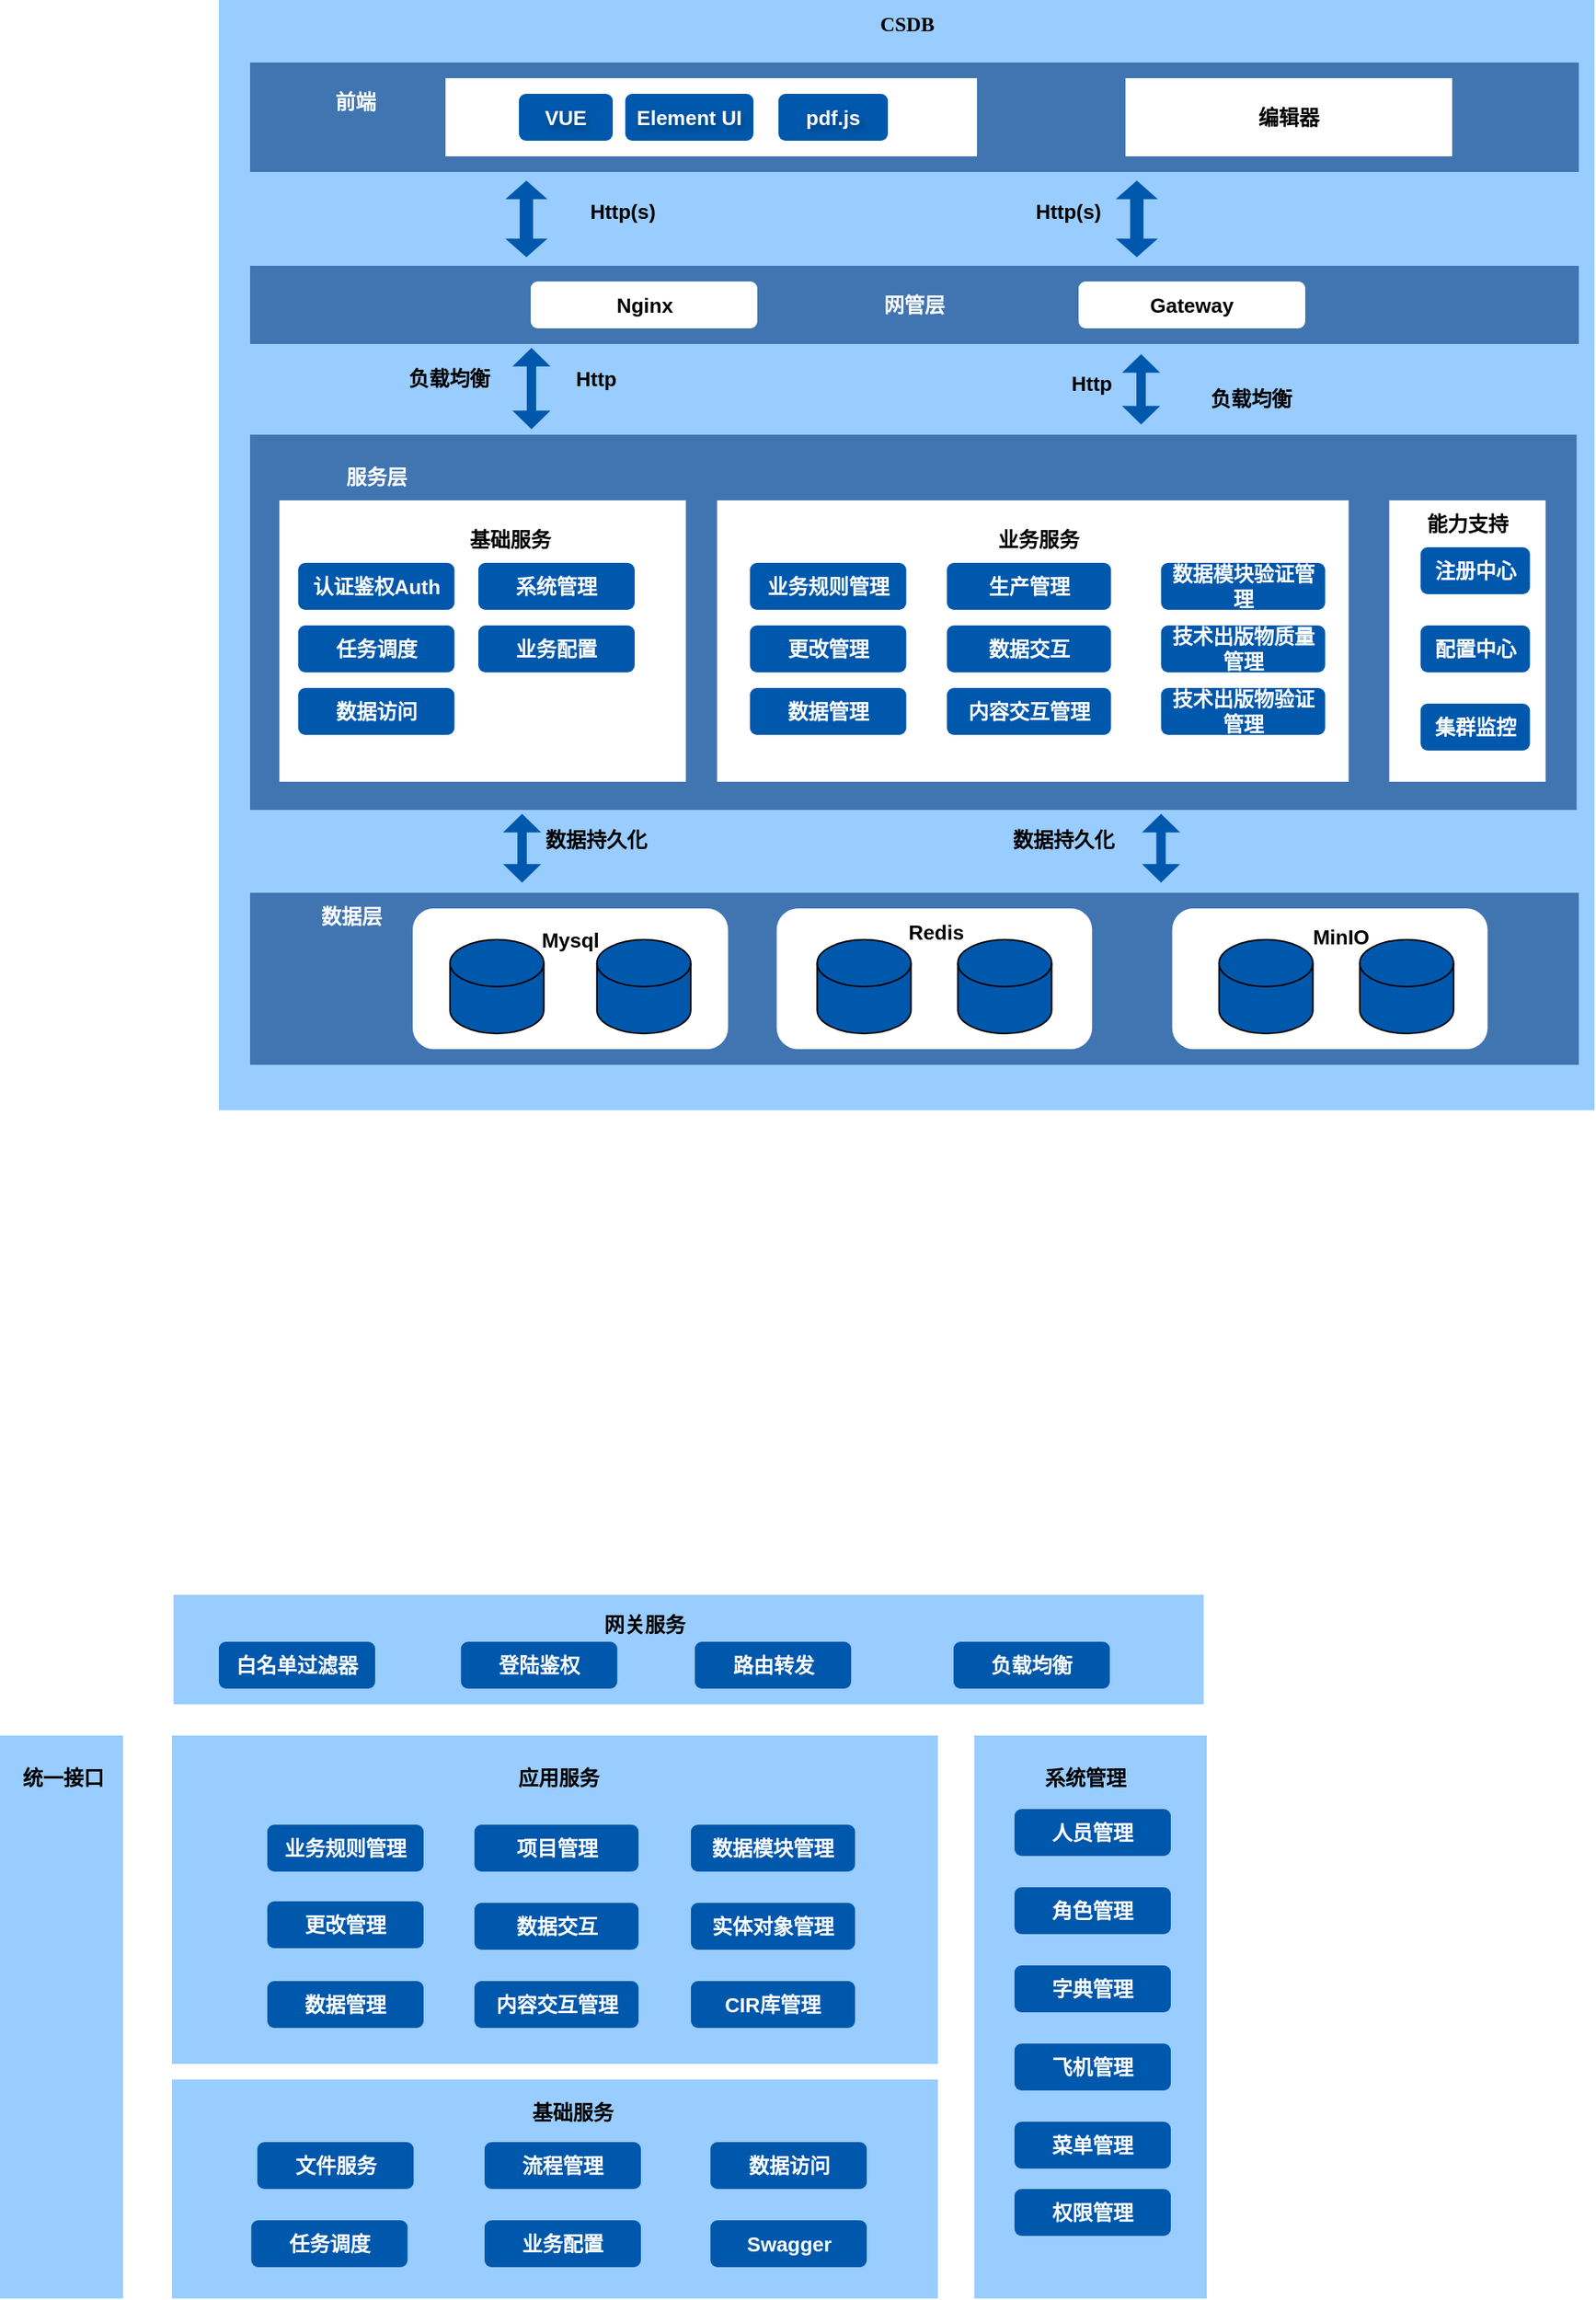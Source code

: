 <mxfile version="24.8.6">
  <diagram name="第 1 页" id="MC3SeXV3v_UTB19OIkOF">
    <mxGraphModel dx="1737" dy="490" grid="1" gridSize="10" guides="1" tooltips="1" connect="1" arrows="1" fold="1" page="1" pageScale="1" pageWidth="827" pageHeight="1169" math="0" shadow="0">
      <root>
        <mxCell id="0" />
        <mxCell id="1" parent="0" />
        <mxCell id="hNEyw_A3VmkTXlXItFcU-1" value="" style="rounded=0;whiteSpace=wrap;html=1;fillColor=#99CCFF;strokeColor=none;" vertex="1" parent="1">
          <mxGeometry x="50" y="130" width="880" height="710" as="geometry" />
        </mxCell>
        <mxCell id="hNEyw_A3VmkTXlXItFcU-2" value="" style="rounded=0;whiteSpace=wrap;html=1;fillColor=#4175B1;strokeColor=none;" vertex="1" parent="1">
          <mxGeometry x="70" y="408" width="848.63" height="240" as="geometry" />
        </mxCell>
        <mxCell id="hNEyw_A3VmkTXlXItFcU-3" value="" style="rounded=0;whiteSpace=wrap;html=1;fillColor=#4175B1;strokeColor=none;" vertex="1" parent="1">
          <mxGeometry x="70" y="701" width="850" height="110" as="geometry" />
        </mxCell>
        <mxCell id="hNEyw_A3VmkTXlXItFcU-4" value="" style="rounded=1;whiteSpace=wrap;html=1;dashed=1;fontStyle=1;fontSize=13;fillColor=#FFFFFF;strokeColor=none;" vertex="1" parent="1">
          <mxGeometry x="174.01" y="711" width="201.75" height="90" as="geometry" />
        </mxCell>
        <mxCell id="hNEyw_A3VmkTXlXItFcU-5" value="" style="rounded=0;whiteSpace=wrap;html=1;fontStyle=1;fontSize=13;fillColor=#FFFFFF;strokeColor=none;" vertex="1" parent="1">
          <mxGeometry x="88.75" y="450" width="260" height="180" as="geometry" />
        </mxCell>
        <mxCell id="hNEyw_A3VmkTXlXItFcU-6" value="" style="rounded=0;whiteSpace=wrap;html=1;fontStyle=1;fontSize=13;fillColor=#FFFFFF;strokeColor=none;" vertex="1" parent="1">
          <mxGeometry x="798.75" y="450" width="100" height="180" as="geometry" />
        </mxCell>
        <mxCell id="hNEyw_A3VmkTXlXItFcU-7" value="注册中心" style="rounded=1;whiteSpace=wrap;html=1;fontStyle=1;fontSize=13;strokeColor=none;fillColor=#0058AC;fontColor=#FFFFFF;" vertex="1" parent="1">
          <mxGeometry x="818.75" y="480" width="70" height="30" as="geometry" />
        </mxCell>
        <mxCell id="hNEyw_A3VmkTXlXItFcU-8" value="配置中心" style="rounded=1;whiteSpace=wrap;html=1;fontStyle=1;fontSize=13;strokeColor=none;fillColor=#0058AC;fontColor=#FFFFFF;" vertex="1" parent="1">
          <mxGeometry x="818.75" y="530" width="70" height="30" as="geometry" />
        </mxCell>
        <mxCell id="hNEyw_A3VmkTXlXItFcU-9" value="集群监控" style="rounded=1;whiteSpace=wrap;html=1;fontStyle=1;fontSize=13;strokeColor=none;fillColor=#0058AC;fontColor=#FFFFFF;" vertex="1" parent="1">
          <mxGeometry x="818.75" y="580" width="70" height="30" as="geometry" />
        </mxCell>
        <mxCell id="hNEyw_A3VmkTXlXItFcU-10" value="数据层" style="text;html=1;align=center;verticalAlign=middle;whiteSpace=wrap;rounded=0;fontStyle=1;fontSize=13;strokeColor=none;fontColor=#FFFFFF;" vertex="1" parent="1">
          <mxGeometry x="104.63" y="701" width="60" height="30" as="geometry" />
        </mxCell>
        <mxCell id="hNEyw_A3VmkTXlXItFcU-11" value="" style="shape=cylinder3;whiteSpace=wrap;html=1;boundedLbl=1;backgroundOutline=1;size=15;fontStyle=1;fontSize=13;strokeColor=default;fillColor=#0058AC;" vertex="1" parent="1">
          <mxGeometry x="197.88" y="731" width="60" height="60" as="geometry" />
        </mxCell>
        <mxCell id="hNEyw_A3VmkTXlXItFcU-12" value="" style="shape=cylinder3;whiteSpace=wrap;html=1;boundedLbl=1;backgroundOutline=1;size=15;fontStyle=1;fontSize=13;strokeColor=default;fillColor=#0058AC;" vertex="1" parent="1">
          <mxGeometry x="291.88" y="731" width="60" height="60" as="geometry" />
        </mxCell>
        <mxCell id="hNEyw_A3VmkTXlXItFcU-13" value="基础服务" style="text;html=1;align=center;verticalAlign=middle;resizable=0;points=[];autosize=1;strokeColor=none;fillColor=none;fontStyle=1;fontSize=13;" vertex="1" parent="1">
          <mxGeometry x="195.75" y="460" width="80" height="30" as="geometry" />
        </mxCell>
        <mxCell id="hNEyw_A3VmkTXlXItFcU-14" value="认证鉴权Auth" style="rounded=1;whiteSpace=wrap;html=1;fontStyle=1;fontSize=13;strokeColor=none;fillColor=#0058AC;fontColor=#FFFFFF;" vertex="1" parent="1">
          <mxGeometry x="100.75" y="490" width="100" height="30" as="geometry" />
        </mxCell>
        <mxCell id="hNEyw_A3VmkTXlXItFcU-15" value="任务调度" style="rounded=1;whiteSpace=wrap;html=1;fontStyle=1;fontSize=13;strokeColor=none;fillColor=#0058AC;fontColor=#FFFFFF;" vertex="1" parent="1">
          <mxGeometry x="100.75" y="530" width="100" height="30" as="geometry" />
        </mxCell>
        <mxCell id="hNEyw_A3VmkTXlXItFcU-16" value="数据访问" style="rounded=1;whiteSpace=wrap;html=1;fontStyle=1;fontSize=13;strokeColor=none;fillColor=#0058AC;fontColor=#FFFFFF;" vertex="1" parent="1">
          <mxGeometry x="100.75" y="570" width="100" height="30" as="geometry" />
        </mxCell>
        <mxCell id="hNEyw_A3VmkTXlXItFcU-17" value="" style="rounded=0;whiteSpace=wrap;html=1;fontStyle=1;fontSize=13;fillColor=#FFFFFF;strokeColor=none;" vertex="1" parent="1">
          <mxGeometry x="368.75" y="450" width="404" height="180" as="geometry" />
        </mxCell>
        <mxCell id="hNEyw_A3VmkTXlXItFcU-18" value="业务服务" style="text;html=1;align=center;verticalAlign=middle;resizable=0;points=[];autosize=1;strokeColor=none;fillColor=none;fontStyle=1;fontSize=13;" vertex="1" parent="1">
          <mxGeometry x="533.75" y="460" width="80" height="30" as="geometry" />
        </mxCell>
        <mxCell id="hNEyw_A3VmkTXlXItFcU-19" value="业务规则管理" style="rounded=1;whiteSpace=wrap;html=1;fontStyle=1;fontSize=13;strokeColor=none;fillColor=#0058AC;fontColor=#FFFFFF;" vertex="1" parent="1">
          <mxGeometry x="389.75" y="490" width="100" height="30" as="geometry" />
        </mxCell>
        <mxCell id="hNEyw_A3VmkTXlXItFcU-20" value="更改管理" style="rounded=1;whiteSpace=wrap;html=1;fontStyle=1;fontSize=13;strokeColor=none;fillColor=#0058AC;fontColor=#FFFFFF;" vertex="1" parent="1">
          <mxGeometry x="389.75" y="530" width="100" height="30" as="geometry" />
        </mxCell>
        <mxCell id="hNEyw_A3VmkTXlXItFcU-21" value="数据管理" style="rounded=1;whiteSpace=wrap;html=1;fontStyle=1;fontSize=13;strokeColor=none;fillColor=#0058AC;fontColor=#FFFFFF;" vertex="1" parent="1">
          <mxGeometry x="389.75" y="570" width="100" height="30" as="geometry" />
        </mxCell>
        <mxCell id="hNEyw_A3VmkTXlXItFcU-22" value="生产管理" style="rounded=1;whiteSpace=wrap;html=1;fontStyle=1;fontSize=13;strokeColor=none;fillColor=#0058AC;fontColor=#FFFFFF;" vertex="1" parent="1">
          <mxGeometry x="515.75" y="490" width="105" height="30" as="geometry" />
        </mxCell>
        <mxCell id="hNEyw_A3VmkTXlXItFcU-23" value="数据交互" style="rounded=1;whiteSpace=wrap;html=1;fontStyle=1;fontSize=13;strokeColor=none;fillColor=#0058AC;fontColor=#FFFFFF;" vertex="1" parent="1">
          <mxGeometry x="515.75" y="530" width="105" height="30" as="geometry" />
        </mxCell>
        <mxCell id="hNEyw_A3VmkTXlXItFcU-24" value="内容交互管理" style="rounded=1;whiteSpace=wrap;html=1;fontStyle=1;fontSize=13;strokeColor=none;fillColor=#0058AC;fontColor=#FFFFFF;" vertex="1" parent="1">
          <mxGeometry x="515.75" y="570" width="105" height="30" as="geometry" />
        </mxCell>
        <mxCell id="hNEyw_A3VmkTXlXItFcU-25" value="系统管理" style="rounded=1;whiteSpace=wrap;html=1;fontStyle=1;fontSize=13;strokeColor=none;fillColor=#0058AC;fontColor=#FFFFFF;" vertex="1" parent="1">
          <mxGeometry x="216" y="490" width="100" height="30" as="geometry" />
        </mxCell>
        <mxCell id="hNEyw_A3VmkTXlXItFcU-26" value="业务配置" style="rounded=1;whiteSpace=wrap;html=1;fontStyle=1;fontSize=13;strokeColor=none;fillColor=#0058AC;fontColor=#FFFFFF;" vertex="1" parent="1">
          <mxGeometry x="216" y="530" width="100" height="30" as="geometry" />
        </mxCell>
        <mxCell id="hNEyw_A3VmkTXlXItFcU-27" value="数据模块验证管理" style="rounded=1;whiteSpace=wrap;html=1;fontStyle=1;fontSize=13;strokeColor=none;fillColor=#0058AC;fontColor=#FFFFFF;" vertex="1" parent="1">
          <mxGeometry x="652.75" y="490" width="105" height="30" as="geometry" />
        </mxCell>
        <mxCell id="hNEyw_A3VmkTXlXItFcU-28" value="技术出版物质量管理" style="rounded=1;whiteSpace=wrap;html=1;fontStyle=1;fontSize=13;strokeColor=none;fillColor=#0058AC;fontColor=#FFFFFF;" vertex="1" parent="1">
          <mxGeometry x="652.75" y="530" width="105" height="30" as="geometry" />
        </mxCell>
        <mxCell id="hNEyw_A3VmkTXlXItFcU-29" value="技术出版物验证管理" style="rounded=1;whiteSpace=wrap;html=1;fontStyle=1;fontSize=13;strokeColor=none;fillColor=#0058AC;fontColor=#FFFFFF;" vertex="1" parent="1">
          <mxGeometry x="652.75" y="570" width="105" height="30" as="geometry" />
        </mxCell>
        <mxCell id="hNEyw_A3VmkTXlXItFcU-30" value="能力支持" style="text;html=1;align=center;verticalAlign=middle;whiteSpace=wrap;rounded=0;fontStyle=1;fontSize=13;strokeColor=none;" vertex="1" parent="1">
          <mxGeometry x="818.75" y="450" width="60" height="30" as="geometry" />
        </mxCell>
        <mxCell id="hNEyw_A3VmkTXlXItFcU-31" value="&lt;font color=&quot;#ffffff&quot;&gt;网管层&lt;/font&gt;" style="rounded=0;whiteSpace=wrap;html=1;fontStyle=1;fontSize=13;fillColor=#4175B1;strokeColor=none;" vertex="1" parent="1">
          <mxGeometry x="70" y="300" width="850" height="50" as="geometry" />
        </mxCell>
        <mxCell id="hNEyw_A3VmkTXlXItFcU-32" value="" style="rounded=0;whiteSpace=wrap;html=1;fillColor=#4175B1;fontStyle=1;fontSize=13;strokeColor=none;" vertex="1" parent="1">
          <mxGeometry x="70" y="170" width="850" height="70" as="geometry" />
        </mxCell>
        <mxCell id="hNEyw_A3VmkTXlXItFcU-33" value="前端" style="text;html=1;align=center;verticalAlign=middle;resizable=0;points=[];autosize=1;strokeColor=none;fillColor=none;fontColor=#FFFFFF;fontStyle=1;fontSize=13;" vertex="1" parent="1">
          <mxGeometry x="112.25" y="180" width="50" height="30" as="geometry" />
        </mxCell>
        <mxCell id="hNEyw_A3VmkTXlXItFcU-34" value="" style="rounded=0;whiteSpace=wrap;html=1;fillColor=#FFFFFF;fontStyle=1;fontSize=13;strokeColor=none;" vertex="1" parent="1">
          <mxGeometry x="195" y="180" width="340" height="50" as="geometry" />
        </mxCell>
        <mxCell id="hNEyw_A3VmkTXlXItFcU-35" value="web" style="text;html=1;align=center;verticalAlign=middle;whiteSpace=wrap;rounded=0;fontStyle=1;fontSize=13;fontColor=#FFFFFF;strokeColor=none;" vertex="1" parent="1">
          <mxGeometry x="190" y="180" width="60" height="30" as="geometry" />
        </mxCell>
        <mxCell id="hNEyw_A3VmkTXlXItFcU-36" value="编辑器" style="rounded=0;whiteSpace=wrap;html=1;fontStyle=1;fontSize=13;fillColor=default;strokeColor=none;" vertex="1" parent="1">
          <mxGeometry x="630" y="180" width="209" height="50" as="geometry" />
        </mxCell>
        <mxCell id="hNEyw_A3VmkTXlXItFcU-37" value="VUE" style="rounded=1;whiteSpace=wrap;html=1;fontStyle=1;fontSize=13;strokeColor=none;fillColor=#0058AC;textShadow=1;fontColor=#FFFFFF;" vertex="1" parent="1">
          <mxGeometry x="242" y="190" width="60" height="30" as="geometry" />
        </mxCell>
        <mxCell id="hNEyw_A3VmkTXlXItFcU-38" value="Element UI" style="rounded=1;whiteSpace=wrap;html=1;fontStyle=1;fontSize=13;strokeColor=none;fillColor=#0058AC;textShadow=1;fontColor=#FFFFFF;" vertex="1" parent="1">
          <mxGeometry x="310" y="190" width="82" height="30" as="geometry" />
        </mxCell>
        <mxCell id="hNEyw_A3VmkTXlXItFcU-39" value="pdf.js" style="rounded=1;whiteSpace=wrap;html=1;fontStyle=1;fontSize=13;strokeColor=none;fillColor=#0058AC;textShadow=1;fontColor=#FFFFFF;" vertex="1" parent="1">
          <mxGeometry x="408" y="190" width="70" height="30" as="geometry" />
        </mxCell>
        <mxCell id="hNEyw_A3VmkTXlXItFcU-40" value="" style="shape=flexArrow;endArrow=classic;startArrow=classic;html=1;rounded=0;width=8.571;startSize=3.64;endSize=3.64;endWidth=17.388;startWidth=17.388;fontStyle=1;fontSize=13;strokeColor=none;fillColor=#0058AC;" edge="1" parent="1">
          <mxGeometry width="100" height="100" relative="1" as="geometry">
            <mxPoint x="246.75" y="295" as="sourcePoint" />
            <mxPoint x="246.75" y="245" as="targetPoint" />
          </mxGeometry>
        </mxCell>
        <mxCell id="hNEyw_A3VmkTXlXItFcU-41" value="" style="shape=flexArrow;endArrow=classic;startArrow=classic;html=1;rounded=0;width=8.571;startSize=3.64;endSize=3.64;endWidth=17.388;startWidth=17.388;fontStyle=1;fontSize=13;strokeColor=none;fillColor=#0058AC;" edge="1" parent="1">
          <mxGeometry width="100" height="100" relative="1" as="geometry">
            <mxPoint x="637.25" y="295" as="sourcePoint" />
            <mxPoint x="637.25" y="245" as="targetPoint" />
          </mxGeometry>
        </mxCell>
        <mxCell id="hNEyw_A3VmkTXlXItFcU-42" value="Http(s)" style="text;html=1;align=center;verticalAlign=middle;resizable=0;points=[];autosize=1;strokeColor=none;fillColor=none;fontStyle=1;fontSize=13;" vertex="1" parent="1">
          <mxGeometry x="278.25" y="250" width="60" height="30" as="geometry" />
        </mxCell>
        <mxCell id="hNEyw_A3VmkTXlXItFcU-43" value="Http(s)" style="text;html=1;align=center;verticalAlign=middle;resizable=0;points=[];autosize=1;strokeColor=none;fillColor=none;fontStyle=1;fontSize=13;" vertex="1" parent="1">
          <mxGeometry x="563.25" y="250" width="60" height="30" as="geometry" />
        </mxCell>
        <mxCell id="hNEyw_A3VmkTXlXItFcU-44" value="" style="shape=flexArrow;endArrow=classic;startArrow=classic;html=1;rounded=0;width=6;startSize=3.64;endSize=3.64;endWidth=17.388;startWidth=17.388;entryX=0.197;entryY=0.995;entryDx=0;entryDy=0;entryPerimeter=0;fontStyle=1;fontSize=13;strokeColor=none;fillColor=#0058AC;" edge="1" parent="1">
          <mxGeometry width="100" height="100" relative="1" as="geometry">
            <mxPoint x="250" y="405" as="sourcePoint" />
            <mxPoint x="249.996" y="352.0" as="targetPoint" />
          </mxGeometry>
        </mxCell>
        <mxCell id="hNEyw_A3VmkTXlXItFcU-45" value="" style="shape=flexArrow;endArrow=classic;startArrow=classic;html=1;rounded=0;width=6;startSize=3.64;endSize=3.64;endWidth=17.388;startWidth=17.388;exitX=0.578;exitY=-0.011;exitDx=0;exitDy=0;exitPerimeter=0;entryX=0.217;entryY=1.055;entryDx=0;entryDy=0;entryPerimeter=0;fontStyle=1;fontSize=13;strokeColor=none;fillColor=#0058AC;" edge="1" parent="1">
          <mxGeometry width="100" height="100" relative="1" as="geometry">
            <mxPoint x="640" y="402" as="sourcePoint" />
            <mxPoint x="640" y="356" as="targetPoint" />
          </mxGeometry>
        </mxCell>
        <mxCell id="hNEyw_A3VmkTXlXItFcU-46" value="Http" style="text;html=1;align=center;verticalAlign=middle;resizable=0;points=[];autosize=1;strokeColor=none;fillColor=none;fontStyle=1;fontSize=13;" vertex="1" parent="1">
          <mxGeometry x="266" y="357" width="50" height="30" as="geometry" />
        </mxCell>
        <mxCell id="hNEyw_A3VmkTXlXItFcU-47" value="Http" style="text;html=1;align=center;verticalAlign=middle;resizable=0;points=[];autosize=1;strokeColor=none;fillColor=none;fontStyle=1;fontSize=13;" vertex="1" parent="1">
          <mxGeometry x="582.76" y="360" width="50" height="30" as="geometry" />
        </mxCell>
        <mxCell id="hNEyw_A3VmkTXlXItFcU-48" value="负载均衡" style="text;html=1;align=center;verticalAlign=middle;resizable=0;points=[];autosize=1;strokeColor=none;fillColor=none;fontStyle=1;fontSize=13;" vertex="1" parent="1">
          <mxGeometry x="157.25" y="357" width="80" height="30" as="geometry" />
        </mxCell>
        <mxCell id="hNEyw_A3VmkTXlXItFcU-49" value="" style="rounded=1;whiteSpace=wrap;html=1;dashed=1;fontStyle=1;fontSize=13;fillColor=#FFFFFF;strokeColor=none;" vertex="1" parent="1">
          <mxGeometry x="406.88" y="711" width="201.75" height="90" as="geometry" />
        </mxCell>
        <mxCell id="hNEyw_A3VmkTXlXItFcU-50" value="负载均衡" style="text;html=1;align=center;verticalAlign=middle;resizable=0;points=[];autosize=1;strokeColor=none;fillColor=none;fontStyle=1;fontSize=13;" vertex="1" parent="1">
          <mxGeometry x="670" y="370" width="80" height="30" as="geometry" />
        </mxCell>
        <mxCell id="hNEyw_A3VmkTXlXItFcU-51" value="CSDB" style="text;html=1;align=center;verticalAlign=middle;resizable=0;points=[];autosize=1;strokeColor=none;fillColor=none;fontStyle=1;fontFamily=Garamond;fontSize=13;" vertex="1" parent="1">
          <mxGeometry x="460" y="130" width="60" height="30" as="geometry" />
        </mxCell>
        <mxCell id="hNEyw_A3VmkTXlXItFcU-52" value="Mysql" style="text;html=1;align=center;verticalAlign=middle;whiteSpace=wrap;rounded=0;fontStyle=1;fontSize=13;strokeColor=none;fontColor=#000000;" vertex="1" parent="1">
          <mxGeometry x="244.88" y="716" width="60" height="30" as="geometry" />
        </mxCell>
        <mxCell id="hNEyw_A3VmkTXlXItFcU-53" value="" style="shape=cylinder3;whiteSpace=wrap;html=1;boundedLbl=1;backgroundOutline=1;size=15;fontStyle=1;fontSize=13;strokeColor=default;fillColor=#0058AC;" vertex="1" parent="1">
          <mxGeometry x="432.76" y="731" width="60" height="60" as="geometry" />
        </mxCell>
        <mxCell id="hNEyw_A3VmkTXlXItFcU-54" value="" style="shape=cylinder3;whiteSpace=wrap;html=1;boundedLbl=1;backgroundOutline=1;size=15;fontStyle=1;fontSize=13;strokeColor=default;fillColor=#0058AC;" vertex="1" parent="1">
          <mxGeometry x="522.76" y="731" width="60" height="60" as="geometry" />
        </mxCell>
        <mxCell id="hNEyw_A3VmkTXlXItFcU-55" value="Redis" style="text;html=1;align=center;verticalAlign=middle;whiteSpace=wrap;rounded=0;fontStyle=1;fontSize=13;strokeColor=none;fontColor=#000000;" vertex="1" parent="1">
          <mxGeometry x="478.63" y="711" width="60" height="30" as="geometry" />
        </mxCell>
        <mxCell id="hNEyw_A3VmkTXlXItFcU-56" value="" style="rounded=1;whiteSpace=wrap;html=1;dashed=1;fontStyle=1;fontSize=13;fillColor=#FFFFFF;strokeColor=none;" vertex="1" parent="1">
          <mxGeometry x="659.88" y="711" width="201.75" height="90" as="geometry" />
        </mxCell>
        <mxCell id="hNEyw_A3VmkTXlXItFcU-57" value="MinIO" style="text;html=1;align=center;verticalAlign=middle;whiteSpace=wrap;rounded=0;fontStyle=1;fontSize=13;strokeColor=none;fontColor=#000000;" vertex="1" parent="1">
          <mxGeometry x="737.63" y="714" width="60" height="30" as="geometry" />
        </mxCell>
        <mxCell id="hNEyw_A3VmkTXlXItFcU-58" value="" style="shape=cylinder3;whiteSpace=wrap;html=1;boundedLbl=1;backgroundOutline=1;size=15;fontStyle=1;fontSize=13;strokeColor=default;fillColor=#0058AC;" vertex="1" parent="1">
          <mxGeometry x="689.88" y="731" width="60" height="60" as="geometry" />
        </mxCell>
        <mxCell id="hNEyw_A3VmkTXlXItFcU-59" value="" style="shape=cylinder3;whiteSpace=wrap;html=1;boundedLbl=1;backgroundOutline=1;size=15;fontStyle=1;fontSize=13;strokeColor=default;fillColor=#0058AC;" vertex="1" parent="1">
          <mxGeometry x="779.88" y="731" width="60" height="60" as="geometry" />
        </mxCell>
        <mxCell id="hNEyw_A3VmkTXlXItFcU-60" value="" style="shape=flexArrow;endArrow=classic;startArrow=classic;html=1;rounded=0;width=6;startSize=3.64;endSize=3.64;endWidth=17.388;startWidth=17.388;entryX=0.197;entryY=0.995;entryDx=0;entryDy=0;entryPerimeter=0;fontStyle=1;fontSize=13;strokeColor=none;fillColor=#0058AC;" edge="1" parent="1">
          <mxGeometry width="100" height="100" relative="1" as="geometry">
            <mxPoint x="244" y="695" as="sourcePoint" />
            <mxPoint x="243.996" y="650" as="targetPoint" />
          </mxGeometry>
        </mxCell>
        <mxCell id="hNEyw_A3VmkTXlXItFcU-61" value="" style="shape=flexArrow;endArrow=classic;startArrow=classic;html=1;rounded=0;width=6;startSize=3.64;endSize=3.64;endWidth=17.388;startWidth=17.388;entryX=0.197;entryY=0.995;entryDx=0;entryDy=0;entryPerimeter=0;fontStyle=1;fontSize=13;strokeColor=none;fillColor=#0058AC;" edge="1" parent="1">
          <mxGeometry width="100" height="100" relative="1" as="geometry">
            <mxPoint x="652.75" y="695" as="sourcePoint" />
            <mxPoint x="652.746" y="650" as="targetPoint" />
          </mxGeometry>
        </mxCell>
        <mxCell id="hNEyw_A3VmkTXlXItFcU-62" value="数据持久化" style="text;html=1;align=center;verticalAlign=middle;resizable=0;points=[];autosize=1;strokeColor=none;fillColor=none;fontStyle=1;fontSize=13;" vertex="1" parent="1">
          <mxGeometry x="246" y="652" width="90" height="30" as="geometry" />
        </mxCell>
        <mxCell id="hNEyw_A3VmkTXlXItFcU-63" value="数据持久化" style="text;html=1;align=center;verticalAlign=middle;resizable=0;points=[];autosize=1;strokeColor=none;fillColor=none;fontStyle=1;fontSize=13;" vertex="1" parent="1">
          <mxGeometry x="545" y="652" width="90" height="30" as="geometry" />
        </mxCell>
        <mxCell id="hNEyw_A3VmkTXlXItFcU-64" value="Nginx" style="rounded=1;whiteSpace=wrap;html=1;fontStyle=1;fontSize=13;strokeColor=none;" vertex="1" parent="1">
          <mxGeometry x="249.5" y="310" width="145" height="30" as="geometry" />
        </mxCell>
        <mxCell id="hNEyw_A3VmkTXlXItFcU-65" value="Gateway" style="rounded=1;whiteSpace=wrap;html=1;fontStyle=1;fontSize=13;strokeColor=none;" vertex="1" parent="1">
          <mxGeometry x="600" y="310" width="145" height="30" as="geometry" />
        </mxCell>
        <mxCell id="hNEyw_A3VmkTXlXItFcU-66" value="服务层" style="text;html=1;align=center;verticalAlign=middle;whiteSpace=wrap;rounded=0;fontStyle=1;fontSize=13;strokeColor=none;fontColor=#FFFFFF;" vertex="1" parent="1">
          <mxGeometry x="120.75" y="420" width="60" height="30" as="geometry" />
        </mxCell>
        <mxCell id="hNEyw_A3VmkTXlXItFcU-67" value="" style="rounded=0;whiteSpace=wrap;html=1;fillColor=#99CCFF;strokeColor=none;" vertex="1" parent="1">
          <mxGeometry x="20" y="1460" width="490" height="140" as="geometry" />
        </mxCell>
        <mxCell id="hNEyw_A3VmkTXlXItFcU-68" value="基础服务" style="text;html=1;align=center;verticalAlign=middle;resizable=0;points=[];autosize=1;strokeColor=none;fillColor=none;fontStyle=1;fontSize=13;" vertex="1" parent="1">
          <mxGeometry x="236" y="1466" width="80" height="30" as="geometry" />
        </mxCell>
        <mxCell id="hNEyw_A3VmkTXlXItFcU-69" value="文件服务" style="rounded=1;whiteSpace=wrap;html=1;fontStyle=1;fontSize=13;strokeColor=none;fillColor=#0058AC;fontColor=#FFFFFF;" vertex="1" parent="1">
          <mxGeometry x="74.63" y="1500" width="100" height="30" as="geometry" />
        </mxCell>
        <mxCell id="hNEyw_A3VmkTXlXItFcU-70" value="任务调度" style="rounded=1;whiteSpace=wrap;html=1;fontStyle=1;fontSize=13;strokeColor=none;fillColor=#0058AC;fontColor=#FFFFFF;" vertex="1" parent="1">
          <mxGeometry x="70.75" y="1550" width="100" height="30" as="geometry" />
        </mxCell>
        <mxCell id="hNEyw_A3VmkTXlXItFcU-71" value="数据访问" style="rounded=1;whiteSpace=wrap;html=1;fontStyle=1;fontSize=13;strokeColor=none;fillColor=#0058AC;fontColor=#FFFFFF;" vertex="1" parent="1">
          <mxGeometry x="364.5" y="1500" width="100" height="30" as="geometry" />
        </mxCell>
        <mxCell id="hNEyw_A3VmkTXlXItFcU-72" value="流程管理" style="rounded=1;whiteSpace=wrap;html=1;fontStyle=1;fontSize=13;strokeColor=none;fillColor=#0058AC;fontColor=#FFFFFF;" vertex="1" parent="1">
          <mxGeometry x="220" y="1500" width="100" height="30" as="geometry" />
        </mxCell>
        <mxCell id="hNEyw_A3VmkTXlXItFcU-73" value="业务配置" style="rounded=1;whiteSpace=wrap;html=1;fontStyle=1;fontSize=13;strokeColor=none;fillColor=#0058AC;fontColor=#FFFFFF;" vertex="1" parent="1">
          <mxGeometry x="220" y="1550" width="100" height="30" as="geometry" />
        </mxCell>
        <mxCell id="hNEyw_A3VmkTXlXItFcU-75" value="Swagger" style="rounded=1;whiteSpace=wrap;html=1;fontStyle=1;fontSize=13;strokeColor=none;fillColor=#0058AC;fontColor=#FFFFFF;" vertex="1" parent="1">
          <mxGeometry x="364.5" y="1550" width="100" height="30" as="geometry" />
        </mxCell>
        <mxCell id="hNEyw_A3VmkTXlXItFcU-76" value="" style="rounded=0;whiteSpace=wrap;html=1;fillColor=#99CCFF;strokeColor=none;" vertex="1" parent="1">
          <mxGeometry x="533.25" y="1240" width="148.75" height="360" as="geometry" />
        </mxCell>
        <mxCell id="hNEyw_A3VmkTXlXItFcU-77" value="系统管理" style="text;html=1;align=center;verticalAlign=middle;resizable=0;points=[];autosize=1;strokeColor=none;fillColor=none;fontStyle=1;fontSize=13;" vertex="1" parent="1">
          <mxGeometry x="563.5" y="1252" width="80" height="30" as="geometry" />
        </mxCell>
        <mxCell id="hNEyw_A3VmkTXlXItFcU-78" value="人员管理" style="rounded=1;whiteSpace=wrap;html=1;fontStyle=1;fontSize=13;strokeColor=none;fillColor=#0058AC;fontColor=#FFFFFF;" vertex="1" parent="1">
          <mxGeometry x="559" y="1287" width="100" height="30" as="geometry" />
        </mxCell>
        <mxCell id="hNEyw_A3VmkTXlXItFcU-79" value="角色管理" style="rounded=1;whiteSpace=wrap;html=1;fontStyle=1;fontSize=13;strokeColor=none;fillColor=#0058AC;fontColor=#FFFFFF;" vertex="1" parent="1">
          <mxGeometry x="559" y="1337" width="100" height="30" as="geometry" />
        </mxCell>
        <mxCell id="hNEyw_A3VmkTXlXItFcU-80" value="字典管理" style="rounded=1;whiteSpace=wrap;html=1;fontStyle=1;fontSize=13;strokeColor=none;fillColor=#0058AC;fontColor=#FFFFFF;" vertex="1" parent="1">
          <mxGeometry x="559" y="1387" width="100" height="30" as="geometry" />
        </mxCell>
        <mxCell id="hNEyw_A3VmkTXlXItFcU-81" value="飞机管理" style="rounded=1;whiteSpace=wrap;html=1;fontStyle=1;fontSize=13;strokeColor=none;fillColor=#0058AC;fontColor=#FFFFFF;" vertex="1" parent="1">
          <mxGeometry x="559" y="1437" width="100" height="30" as="geometry" />
        </mxCell>
        <mxCell id="hNEyw_A3VmkTXlXItFcU-82" value="菜单管理" style="rounded=1;whiteSpace=wrap;html=1;fontStyle=1;fontSize=13;strokeColor=none;fillColor=#0058AC;fontColor=#FFFFFF;" vertex="1" parent="1">
          <mxGeometry x="559" y="1487" width="100" height="30" as="geometry" />
        </mxCell>
        <mxCell id="hNEyw_A3VmkTXlXItFcU-83" value="权限管理" style="rounded=1;whiteSpace=wrap;html=1;fontStyle=1;fontSize=13;strokeColor=none;fillColor=#0058AC;fontColor=#FFFFFF;" vertex="1" parent="1">
          <mxGeometry x="559" y="1530" width="100" height="30" as="geometry" />
        </mxCell>
        <mxCell id="hNEyw_A3VmkTXlXItFcU-84" value="" style="rounded=0;whiteSpace=wrap;html=1;fillColor=#99CCFF;strokeColor=none;" vertex="1" parent="1">
          <mxGeometry x="20" y="1240" width="490" height="210" as="geometry" />
        </mxCell>
        <mxCell id="hNEyw_A3VmkTXlXItFcU-85" value="业务规则管理" style="rounded=1;whiteSpace=wrap;html=1;fontStyle=1;fontSize=13;strokeColor=none;fillColor=#0058AC;fontColor=#FFFFFF;" vertex="1" parent="1">
          <mxGeometry x="81" y="1297" width="100" height="30" as="geometry" />
        </mxCell>
        <mxCell id="hNEyw_A3VmkTXlXItFcU-86" value="更改管理" style="rounded=1;whiteSpace=wrap;html=1;fontStyle=1;fontSize=13;strokeColor=none;fillColor=#0058AC;fontColor=#FFFFFF;" vertex="1" parent="1">
          <mxGeometry x="81" y="1346" width="100" height="30" as="geometry" />
        </mxCell>
        <mxCell id="hNEyw_A3VmkTXlXItFcU-87" value="数据管理" style="rounded=1;whiteSpace=wrap;html=1;fontStyle=1;fontSize=13;strokeColor=none;fillColor=#0058AC;fontColor=#FFFFFF;" vertex="1" parent="1">
          <mxGeometry x="81" y="1397" width="100" height="30" as="geometry" />
        </mxCell>
        <mxCell id="hNEyw_A3VmkTXlXItFcU-88" value="项目管理" style="rounded=1;whiteSpace=wrap;html=1;fontStyle=1;fontSize=13;strokeColor=none;fillColor=#0058AC;fontColor=#FFFFFF;" vertex="1" parent="1">
          <mxGeometry x="213.5" y="1297" width="105" height="30" as="geometry" />
        </mxCell>
        <mxCell id="hNEyw_A3VmkTXlXItFcU-89" value="数据交互" style="rounded=1;whiteSpace=wrap;html=1;fontStyle=1;fontSize=13;strokeColor=none;fillColor=#0058AC;fontColor=#FFFFFF;" vertex="1" parent="1">
          <mxGeometry x="213.5" y="1347" width="105" height="30" as="geometry" />
        </mxCell>
        <mxCell id="hNEyw_A3VmkTXlXItFcU-90" value="内容交互管理" style="rounded=1;whiteSpace=wrap;html=1;fontStyle=1;fontSize=13;strokeColor=none;fillColor=#0058AC;fontColor=#FFFFFF;" vertex="1" parent="1">
          <mxGeometry x="213.5" y="1397" width="105" height="30" as="geometry" />
        </mxCell>
        <mxCell id="hNEyw_A3VmkTXlXItFcU-91" value="数据模块管理" style="rounded=1;whiteSpace=wrap;html=1;fontStyle=1;fontSize=13;strokeColor=none;fillColor=#0058AC;fontColor=#FFFFFF;" vertex="1" parent="1">
          <mxGeometry x="352.01" y="1297" width="105" height="30" as="geometry" />
        </mxCell>
        <mxCell id="hNEyw_A3VmkTXlXItFcU-92" value="实体对象管理" style="rounded=1;whiteSpace=wrap;html=1;fontStyle=1;fontSize=13;strokeColor=none;fillColor=#0058AC;fontColor=#FFFFFF;" vertex="1" parent="1">
          <mxGeometry x="352.01" y="1347" width="105" height="30" as="geometry" />
        </mxCell>
        <mxCell id="hNEyw_A3VmkTXlXItFcU-93" value="CIR库管理" style="rounded=1;whiteSpace=wrap;html=1;fontStyle=1;fontSize=13;strokeColor=none;fillColor=#0058AC;fontColor=#FFFFFF;" vertex="1" parent="1">
          <mxGeometry x="352.01" y="1397" width="105" height="30" as="geometry" />
        </mxCell>
        <mxCell id="hNEyw_A3VmkTXlXItFcU-94" value="应用服务" style="text;html=1;align=center;verticalAlign=middle;resizable=0;points=[];autosize=1;strokeColor=none;fillColor=none;fontStyle=1;fontSize=13;" vertex="1" parent="1">
          <mxGeometry x="227.25" y="1252" width="80" height="30" as="geometry" />
        </mxCell>
        <mxCell id="hNEyw_A3VmkTXlXItFcU-95" value="" style="rounded=0;whiteSpace=wrap;html=1;fillColor=#99CCFF;strokeColor=none;" vertex="1" parent="1">
          <mxGeometry x="21" y="1150" width="659" height="70" as="geometry" />
        </mxCell>
        <mxCell id="hNEyw_A3VmkTXlXItFcU-96" value="网关服务" style="text;html=1;align=center;verticalAlign=middle;resizable=0;points=[];autosize=1;strokeColor=none;fillColor=none;fontStyle=1;fontSize=13;" vertex="1" parent="1">
          <mxGeometry x="281.88" y="1154" width="80" height="30" as="geometry" />
        </mxCell>
        <mxCell id="hNEyw_A3VmkTXlXItFcU-97" value="白名单过滤器" style="rounded=1;whiteSpace=wrap;html=1;fontStyle=1;fontSize=13;strokeColor=none;fillColor=#0058AC;fontColor=#FFFFFF;" vertex="1" parent="1">
          <mxGeometry x="50" y="1180" width="100" height="30" as="geometry" />
        </mxCell>
        <mxCell id="hNEyw_A3VmkTXlXItFcU-98" value="登陆鉴权" style="rounded=1;whiteSpace=wrap;html=1;fontStyle=1;fontSize=13;strokeColor=none;fillColor=#0058AC;fontColor=#FFFFFF;" vertex="1" parent="1">
          <mxGeometry x="204.88" y="1180" width="100" height="30" as="geometry" />
        </mxCell>
        <mxCell id="hNEyw_A3VmkTXlXItFcU-99" value="路由转发" style="rounded=1;whiteSpace=wrap;html=1;fontStyle=1;fontSize=13;strokeColor=none;fillColor=#0058AC;fontColor=#FFFFFF;" vertex="1" parent="1">
          <mxGeometry x="354.51" y="1180" width="100" height="30" as="geometry" />
        </mxCell>
        <mxCell id="hNEyw_A3VmkTXlXItFcU-100" value="负载均衡" style="rounded=1;whiteSpace=wrap;html=1;fontStyle=1;fontSize=13;strokeColor=none;fillColor=#0058AC;fontColor=#FFFFFF;" vertex="1" parent="1">
          <mxGeometry x="520" y="1180" width="100" height="30" as="geometry" />
        </mxCell>
        <mxCell id="hNEyw_A3VmkTXlXItFcU-101" value="" style="rounded=0;whiteSpace=wrap;html=1;fillColor=#99CCFF;strokeColor=none;" vertex="1" parent="1">
          <mxGeometry x="-90" y="1240" width="78.75" height="360" as="geometry" />
        </mxCell>
        <mxCell id="hNEyw_A3VmkTXlXItFcU-102" value="统一接口" style="text;html=1;align=center;verticalAlign=middle;resizable=0;points=[];autosize=1;strokeColor=none;fillColor=none;fontStyle=1;fontSize=13;" vertex="1" parent="1">
          <mxGeometry x="-90" y="1252" width="80" height="30" as="geometry" />
        </mxCell>
      </root>
    </mxGraphModel>
  </diagram>
</mxfile>
